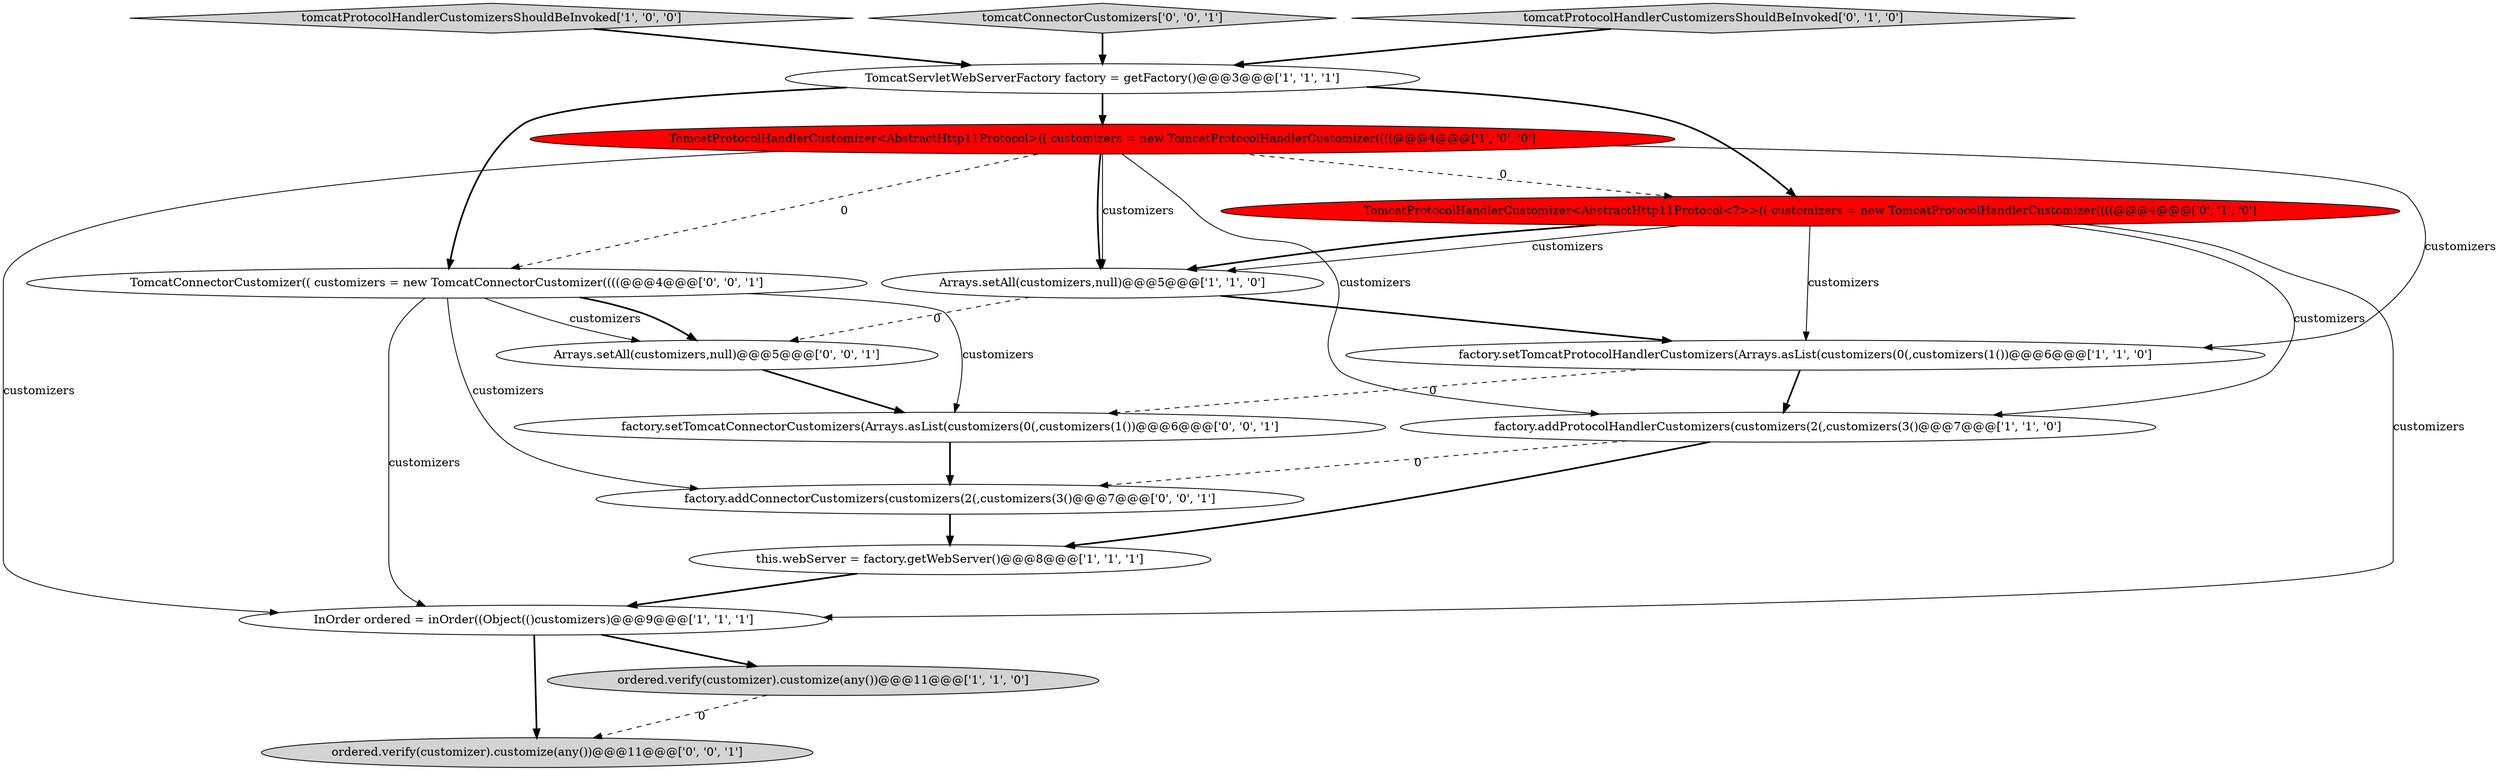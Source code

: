 digraph {
1 [style = filled, label = "TomcatServletWebServerFactory factory = getFactory()@@@3@@@['1', '1', '1']", fillcolor = white, shape = ellipse image = "AAA0AAABBB1BBB"];
7 [style = filled, label = "tomcatProtocolHandlerCustomizersShouldBeInvoked['1', '0', '0']", fillcolor = lightgray, shape = diamond image = "AAA0AAABBB1BBB"];
11 [style = filled, label = "factory.setTomcatConnectorCustomizers(Arrays.asList(customizers(0(,customizers(1())@@@6@@@['0', '0', '1']", fillcolor = white, shape = ellipse image = "AAA0AAABBB3BBB"];
0 [style = filled, label = "TomcatProtocolHandlerCustomizer<AbstractHttp11Protocol>(( customizers = new TomcatProtocolHandlerCustomizer((((@@@4@@@['1', '0', '0']", fillcolor = red, shape = ellipse image = "AAA1AAABBB1BBB"];
16 [style = filled, label = "TomcatConnectorCustomizer(( customizers = new TomcatConnectorCustomizer((((@@@4@@@['0', '0', '1']", fillcolor = white, shape = ellipse image = "AAA0AAABBB3BBB"];
2 [style = filled, label = "this.webServer = factory.getWebServer()@@@8@@@['1', '1', '1']", fillcolor = white, shape = ellipse image = "AAA0AAABBB1BBB"];
6 [style = filled, label = "factory.setTomcatProtocolHandlerCustomizers(Arrays.asList(customizers(0(,customizers(1())@@@6@@@['1', '1', '0']", fillcolor = white, shape = ellipse image = "AAA0AAABBB1BBB"];
13 [style = filled, label = "factory.addConnectorCustomizers(customizers(2(,customizers(3()@@@7@@@['0', '0', '1']", fillcolor = white, shape = ellipse image = "AAA0AAABBB3BBB"];
4 [style = filled, label = "factory.addProtocolHandlerCustomizers(customizers(2(,customizers(3()@@@7@@@['1', '1', '0']", fillcolor = white, shape = ellipse image = "AAA0AAABBB1BBB"];
5 [style = filled, label = "Arrays.setAll(customizers,null)@@@5@@@['1', '1', '0']", fillcolor = white, shape = ellipse image = "AAA0AAABBB1BBB"];
3 [style = filled, label = "InOrder ordered = inOrder((Object(()customizers)@@@9@@@['1', '1', '1']", fillcolor = white, shape = ellipse image = "AAA0AAABBB1BBB"];
8 [style = filled, label = "ordered.verify(customizer).customize(any())@@@11@@@['1', '1', '0']", fillcolor = lightgray, shape = ellipse image = "AAA0AAABBB1BBB"];
14 [style = filled, label = "tomcatConnectorCustomizers['0', '0', '1']", fillcolor = lightgray, shape = diamond image = "AAA0AAABBB3BBB"];
10 [style = filled, label = "tomcatProtocolHandlerCustomizersShouldBeInvoked['0', '1', '0']", fillcolor = lightgray, shape = diamond image = "AAA0AAABBB2BBB"];
15 [style = filled, label = "ordered.verify(customizer).customize(any())@@@11@@@['0', '0', '1']", fillcolor = lightgray, shape = ellipse image = "AAA0AAABBB3BBB"];
12 [style = filled, label = "Arrays.setAll(customizers,null)@@@5@@@['0', '0', '1']", fillcolor = white, shape = ellipse image = "AAA0AAABBB3BBB"];
9 [style = filled, label = "TomcatProtocolHandlerCustomizer<AbstractHttp11Protocol<?>>(( customizers = new TomcatProtocolHandlerCustomizer((((@@@4@@@['0', '1', '0']", fillcolor = red, shape = ellipse image = "AAA1AAABBB2BBB"];
16->11 [style = solid, label="customizers"];
5->12 [style = dashed, label="0"];
7->1 [style = bold, label=""];
0->3 [style = solid, label="customizers"];
2->3 [style = bold, label=""];
8->15 [style = dashed, label="0"];
9->3 [style = solid, label="customizers"];
6->11 [style = dashed, label="0"];
12->11 [style = bold, label=""];
0->16 [style = dashed, label="0"];
0->6 [style = solid, label="customizers"];
9->5 [style = solid, label="customizers"];
16->3 [style = solid, label="customizers"];
3->15 [style = bold, label=""];
4->2 [style = bold, label=""];
1->0 [style = bold, label=""];
1->9 [style = bold, label=""];
14->1 [style = bold, label=""];
9->4 [style = solid, label="customizers"];
9->6 [style = solid, label="customizers"];
16->12 [style = solid, label="customizers"];
0->4 [style = solid, label="customizers"];
16->13 [style = solid, label="customizers"];
6->4 [style = bold, label=""];
0->5 [style = solid, label="customizers"];
5->6 [style = bold, label=""];
1->16 [style = bold, label=""];
3->8 [style = bold, label=""];
11->13 [style = bold, label=""];
9->5 [style = bold, label=""];
0->9 [style = dashed, label="0"];
4->13 [style = dashed, label="0"];
10->1 [style = bold, label=""];
16->12 [style = bold, label=""];
0->5 [style = bold, label=""];
13->2 [style = bold, label=""];
}
